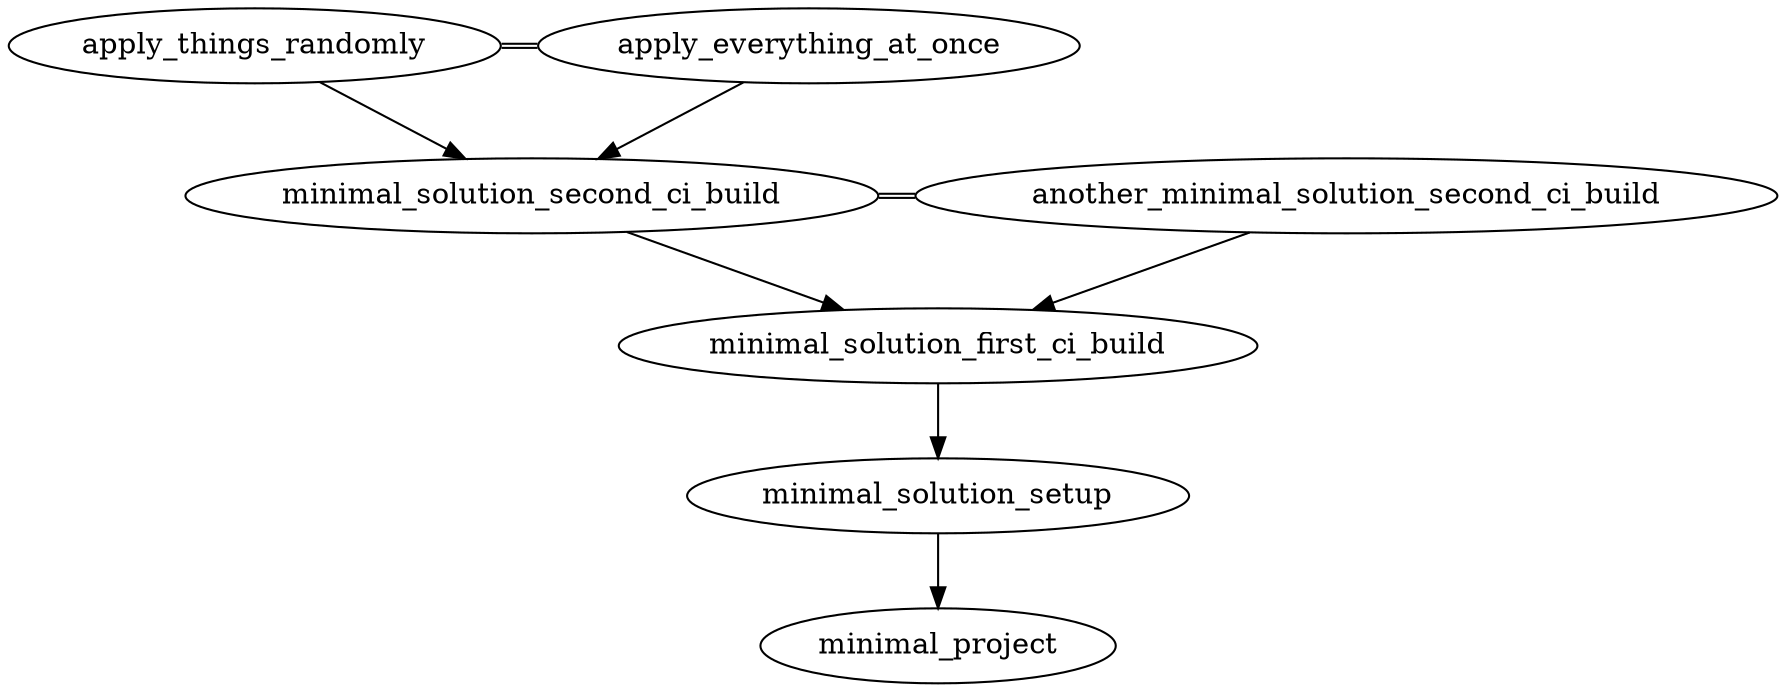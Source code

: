 digraph {
    minimal_solution_setup -> minimal_project
    minimal_solution_first_ci_build -> minimal_solution_setup
    minimal_solution_second_ci_build -> minimal_solution_first_ci_build
    another_minimal_solution_second_ci_build -> minimal_solution_first_ci_build
    minimal_solution_second_ci_build
    apply_things_randomly ->  minimal_solution_second_ci_build
    apply_everything_at_once -> minimal_solution_second_ci_build

    subgraph equalities {
        edge [constraint=false; arrowhead=none;color="black:black"]
        minimal_solution_second_ci_build -> another_minimal_solution_second_ci_build [style=box]
        apply_things_randomly -> apply_everything_at_once
    }
}
